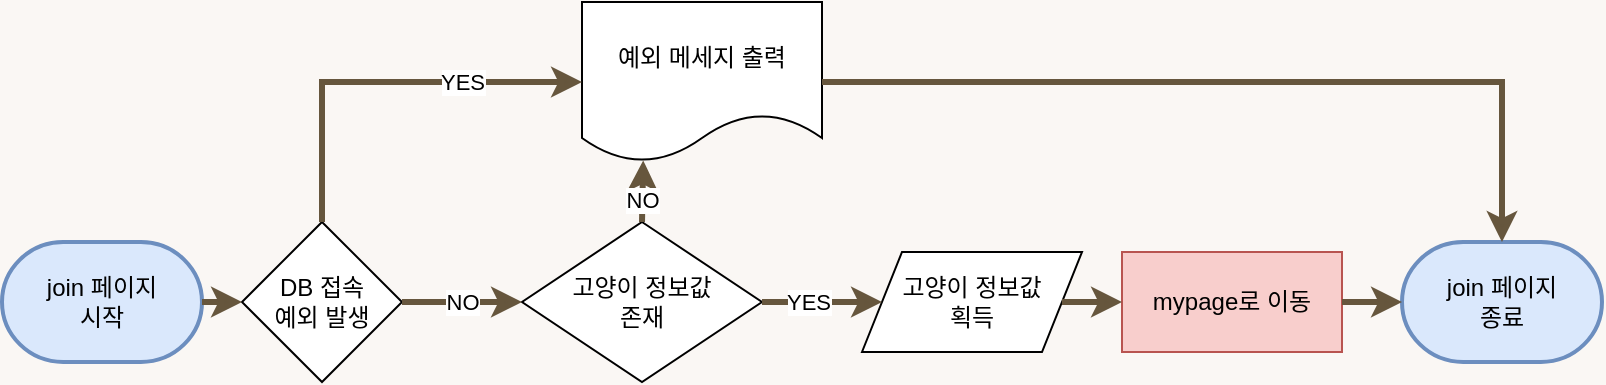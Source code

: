 <mxfile version="24.2.3" type="google" pages="5">
  <diagram name="join" id="BpHXbf8qHv8gVOX3-VW3">
    <mxGraphModel grid="1" page="1" gridSize="10" guides="1" tooltips="1" connect="1" arrows="1" fold="1" pageScale="1" pageWidth="827" pageHeight="1169" background="#FAF7F4" math="0" shadow="0">
      <root>
        <mxCell id="0" />
        <mxCell id="1" parent="0" />
        <mxCell id="Zb4dn7CymjgL_BFU60UR-2" value="join 페이지&lt;div&gt;시작&lt;/div&gt;" style="strokeWidth=2;html=1;shape=mxgraph.flowchart.terminator;whiteSpace=wrap;fillColor=#dae8fc;strokeColor=#6c8ebf;" vertex="1" parent="1">
          <mxGeometry x="20" y="150" width="100" height="60" as="geometry" />
        </mxCell>
        <mxCell id="Zb4dn7CymjgL_BFU60UR-3" value="join&lt;span style=&quot;background-color: initial;&quot;&gt;&amp;nbsp;페이지&lt;/span&gt;&lt;div&gt;&lt;div&gt;종료&lt;/div&gt;&lt;/div&gt;" style="strokeWidth=2;html=1;shape=mxgraph.flowchart.terminator;whiteSpace=wrap;fillColor=#dae8fc;strokeColor=#6c8ebf;" vertex="1" parent="1">
          <mxGeometry x="720" y="150" width="100" height="60" as="geometry" />
        </mxCell>
        <mxCell id="P1bvQIw9TLr7KmmU1Yxn-1" value="DB 접속&lt;br&gt;예외 발생" style="rhombus;whiteSpace=wrap;html=1;" vertex="1" parent="1">
          <mxGeometry x="140" y="140" width="80" height="80" as="geometry" />
        </mxCell>
        <mxCell id="P1bvQIw9TLr7KmmU1Yxn-2" value="예외 메세지 출력" style="shape=document;whiteSpace=wrap;html=1;boundedLbl=1;" vertex="1" parent="1">
          <mxGeometry x="310" y="30" width="120" height="80" as="geometry" />
        </mxCell>
        <mxCell id="P1bvQIw9TLr7KmmU1Yxn-4" value="" style="endArrow=classic;html=1;rounded=0;exitX=0.5;exitY=0;exitDx=0;exitDy=0;entryX=0;entryY=0.5;entryDx=0;entryDy=0;strokeWidth=3;strokeColor=#66563D;" edge="1" parent="1" source="P1bvQIw9TLr7KmmU1Yxn-1" target="P1bvQIw9TLr7KmmU1Yxn-2">
          <mxGeometry width="50" height="50" relative="1" as="geometry">
            <mxPoint x="220" y="210" as="sourcePoint" />
            <mxPoint x="550" y="210" as="targetPoint" />
            <Array as="points">
              <mxPoint x="180" y="70" />
            </Array>
          </mxGeometry>
        </mxCell>
        <mxCell id="P1bvQIw9TLr7KmmU1Yxn-5" value="YES" style="edgeLabel;html=1;align=center;verticalAlign=middle;resizable=0;points=[];" vertex="1" connectable="0" parent="P1bvQIw9TLr7KmmU1Yxn-4">
          <mxGeometry x="0.142" relative="1" as="geometry">
            <mxPoint x="26" as="offset" />
          </mxGeometry>
        </mxCell>
        <mxCell id="P1bvQIw9TLr7KmmU1Yxn-6" value="" style="endArrow=classic;html=1;rounded=0;entryX=0.5;entryY=0;entryDx=0;entryDy=0;entryPerimeter=0;exitX=1;exitY=0.5;exitDx=0;exitDy=0;strokeWidth=3;strokeColor=#66563D;" edge="1" parent="1" source="P1bvQIw9TLr7KmmU1Yxn-2" target="Zb4dn7CymjgL_BFU60UR-3">
          <mxGeometry width="50" height="50" relative="1" as="geometry">
            <mxPoint x="570" y="370" as="sourcePoint" />
            <mxPoint x="340" y="420" as="targetPoint" />
            <Array as="points">
              <mxPoint x="770" y="70" />
            </Array>
          </mxGeometry>
        </mxCell>
        <mxCell id="P1bvQIw9TLr7KmmU1Yxn-8" value="" style="endArrow=classic;html=1;rounded=0;exitX=1;exitY=0.5;exitDx=0;exitDy=0;exitPerimeter=0;entryX=0;entryY=0.5;entryDx=0;entryDy=0;strokeWidth=3;strokeColor=#66563D;" edge="1" parent="1" source="Zb4dn7CymjgL_BFU60UR-2" target="P1bvQIw9TLr7KmmU1Yxn-1">
          <mxGeometry width="50" height="50" relative="1" as="geometry">
            <mxPoint x="290" y="270" as="sourcePoint" />
            <mxPoint x="340" y="220" as="targetPoint" />
          </mxGeometry>
        </mxCell>
        <mxCell id="P1bvQIw9TLr7KmmU1Yxn-10" value="고양이 정보값&lt;br&gt;존재" style="rhombus;whiteSpace=wrap;html=1;" vertex="1" parent="1">
          <mxGeometry x="280" y="140" width="120" height="80" as="geometry" />
        </mxCell>
        <mxCell id="P1bvQIw9TLr7KmmU1Yxn-12" value="" style="endArrow=classic;html=1;rounded=0;exitX=1;exitY=0.5;exitDx=0;exitDy=0;entryX=0;entryY=0.5;entryDx=0;entryDy=0;strokeWidth=3;strokeColor=#66563D;" edge="1" parent="1" source="P1bvQIw9TLr7KmmU1Yxn-1" target="P1bvQIw9TLr7KmmU1Yxn-10">
          <mxGeometry width="50" height="50" relative="1" as="geometry">
            <mxPoint x="290" y="370" as="sourcePoint" />
            <mxPoint x="340" y="320" as="targetPoint" />
            <Array as="points">
              <mxPoint x="250" y="180" />
            </Array>
          </mxGeometry>
        </mxCell>
        <mxCell id="P1bvQIw9TLr7KmmU1Yxn-13" value="NO" style="edgeLabel;html=1;align=center;verticalAlign=middle;resizable=0;points=[];" connectable="0" vertex="1" parent="P1bvQIw9TLr7KmmU1Yxn-12">
          <mxGeometry x="-0.333" y="3" relative="1" as="geometry">
            <mxPoint x="10" y="3" as="offset" />
          </mxGeometry>
        </mxCell>
        <mxCell id="P1bvQIw9TLr7KmmU1Yxn-14" value="고양이 정보값&lt;br&gt;획득" style="shape=parallelogram;perimeter=parallelogramPerimeter;whiteSpace=wrap;html=1;fixedSize=1;" vertex="1" parent="1">
          <mxGeometry x="450" y="155" width="110" height="50" as="geometry" />
        </mxCell>
        <mxCell id="P1bvQIw9TLr7KmmU1Yxn-16" value="" style="endArrow=classic;html=1;rounded=0;exitX=1;exitY=0.5;exitDx=0;exitDy=0;entryX=0;entryY=0.5;entryDx=0;entryDy=0;strokeWidth=3;strokeColor=#66563D;" edge="1" parent="1" source="P1bvQIw9TLr7KmmU1Yxn-10" target="P1bvQIw9TLr7KmmU1Yxn-14">
          <mxGeometry width="50" height="50" relative="1" as="geometry">
            <mxPoint x="250" y="380" as="sourcePoint" />
            <mxPoint x="515" y="130" as="targetPoint" />
          </mxGeometry>
        </mxCell>
        <mxCell id="P1bvQIw9TLr7KmmU1Yxn-18" value="YES" style="edgeLabel;html=1;align=center;verticalAlign=middle;resizable=0;points=[];" connectable="0" vertex="1" parent="P1bvQIw9TLr7KmmU1Yxn-16">
          <mxGeometry x="-0.067" y="-2" relative="1" as="geometry">
            <mxPoint x="-5" y="-2" as="offset" />
          </mxGeometry>
        </mxCell>
        <mxCell id="P1bvQIw9TLr7KmmU1Yxn-20" value="mypage로 이동" style="rounded=0;whiteSpace=wrap;html=1;fillColor=#f8cecc;strokeColor=#b85450;" vertex="1" parent="1">
          <mxGeometry x="580" y="155" width="110" height="50" as="geometry" />
        </mxCell>
        <mxCell id="P1bvQIw9TLr7KmmU1Yxn-21" value="" style="endArrow=classic;html=1;rounded=0;exitX=1;exitY=0.5;exitDx=0;exitDy=0;entryX=0;entryY=0.5;entryDx=0;entryDy=0;strokeWidth=3;strokeColor=#66563D;" edge="1" parent="1" source="P1bvQIw9TLr7KmmU1Yxn-14" target="P1bvQIw9TLr7KmmU1Yxn-20">
          <mxGeometry width="50" height="50" relative="1" as="geometry">
            <mxPoint x="290" y="400" as="sourcePoint" />
            <mxPoint x="340" y="350" as="targetPoint" />
          </mxGeometry>
        </mxCell>
        <mxCell id="P1bvQIw9TLr7KmmU1Yxn-22" value="" style="endArrow=classic;html=1;rounded=0;exitX=1;exitY=0.5;exitDx=0;exitDy=0;strokeWidth=3;strokeColor=#66563D;" edge="1" parent="1" source="P1bvQIw9TLr7KmmU1Yxn-20" target="Zb4dn7CymjgL_BFU60UR-3">
          <mxGeometry width="50" height="50" relative="1" as="geometry">
            <mxPoint x="290" y="400" as="sourcePoint" />
            <mxPoint x="340" y="350" as="targetPoint" />
          </mxGeometry>
        </mxCell>
        <mxCell id="P1bvQIw9TLr7KmmU1Yxn-25" value="" style="endArrow=classic;html=1;rounded=0;exitX=0.5;exitY=0;exitDx=0;exitDy=0;entryX=0.255;entryY=0.99;entryDx=0;entryDy=0;entryPerimeter=0;strokeWidth=3;strokeColor=#66563D;" edge="1" parent="1" source="P1bvQIw9TLr7KmmU1Yxn-10" target="P1bvQIw9TLr7KmmU1Yxn-2">
          <mxGeometry width="50" height="50" relative="1" as="geometry">
            <mxPoint x="320" y="180" as="sourcePoint" />
            <mxPoint x="370" y="130" as="targetPoint" />
          </mxGeometry>
        </mxCell>
        <mxCell id="P1bvQIw9TLr7KmmU1Yxn-26" value="NO" style="edgeLabel;html=1;align=center;verticalAlign=middle;resizable=0;points=[];" connectable="0" vertex="1" parent="P1bvQIw9TLr7KmmU1Yxn-25">
          <mxGeometry x="-0.255" relative="1" as="geometry">
            <mxPoint as="offset" />
          </mxGeometry>
        </mxCell>
      </root>
    </mxGraphModel>
  </diagram>
  <diagram id="S50Y7hEXQBPVqs_O-G1u" name="mypage">
    <mxGraphModel grid="0" page="0" gridSize="10" guides="1" tooltips="1" connect="1" arrows="1" fold="1" pageScale="1" pageWidth="827" pageHeight="1169" background="#FAF7F4" math="0" shadow="0">
      <root>
        <mxCell id="0" />
        <mxCell id="1" parent="0" />
        <mxCell id="ZF7aYt7vGQpszydG_L98-15" value="" style="edgeStyle=orthogonalEdgeStyle;rounded=0;orthogonalLoop=1;jettySize=auto;html=1;strokeWidth=3;strokeColor=#66563D;" edge="1" parent="1" source="Dq9ZCUDqOJ4v_03iDxov-3" target="Dq9ZCUDqOJ4v_03iDxov-5">
          <mxGeometry relative="1" as="geometry" />
        </mxCell>
        <mxCell id="Dq9ZCUDqOJ4v_03iDxov-3" value="DB 접속&lt;br style=&quot;font-size: 13px;&quot;&gt;예외 발생" style="rhombus;whiteSpace=wrap;html=1;strokeWidth=3;fillColor=#FFFFFF;strokeColor=#66563D;fontStyle=1;fontSize=13;" vertex="1" parent="1">
          <mxGeometry x="175" y="-110" width="80" height="80" as="geometry" />
        </mxCell>
        <mxCell id="ZF7aYt7vGQpszydG_L98-27" value="" style="edgeStyle=orthogonalEdgeStyle;rounded=0;orthogonalLoop=1;jettySize=auto;html=1;strokeWidth=3;strokeColor=#66563D;" edge="1" parent="1" source="fsk6_xsMW1ERjXt2XNlN-1" target="cJEqQ-6mEscBgLuKF06z-2">
          <mxGeometry relative="1" as="geometry" />
        </mxCell>
        <mxCell id="fsk6_xsMW1ERjXt2XNlN-1" value="예외 메세지 출력" style="shape=document;whiteSpace=wrap;html=1;boundedLbl=1;fillColor=#FFFFFF;strokeColor=#66563D;strokeWidth=3;fontStyle=1;fontSize=13;" vertex="1" parent="1">
          <mxGeometry x="948" y="120" width="120" height="80" as="geometry" />
        </mxCell>
        <mxCell id="cJEqQ-6mEscBgLuKF06z-2" value="마이 페이지 종료" style="strokeWidth=3;html=1;shape=mxgraph.flowchart.terminator;whiteSpace=wrap;fillColor=#F8CECC;strokeColor=#66563D;fontStyle=1;fontSize=13;" vertex="1" parent="1">
          <mxGeometry x="1530" y="-100" width="100" height="60" as="geometry" />
        </mxCell>
        <mxCell id="ZF7aYt7vGQpszydG_L98-17" value="" style="edgeStyle=orthogonalEdgeStyle;rounded=0;orthogonalLoop=1;jettySize=auto;html=1;strokeWidth=3;strokeColor=#66563D;" edge="1" parent="1" source="Dq9ZCUDqOJ4v_03iDxov-5" target="5ZMEoaRlByJpKMnyHuvY-1">
          <mxGeometry relative="1" as="geometry" />
        </mxCell>
        <mxCell id="Dq9ZCUDqOJ4v_03iDxov-5" value="checked 카운트&lt;br style=&quot;font-size: 13px;&quot;&gt;함수 호출" style="whiteSpace=wrap;html=1;strokeWidth=3;fillColor=#FFFFFF;strokeColor=#66563D;fontStyle=1;fontSize=13;" vertex="1" parent="1">
          <mxGeometry x="298" y="-100" width="120" height="60" as="geometry" />
        </mxCell>
        <mxCell id="ZF7aYt7vGQpszydG_L98-25" value="" style="edgeStyle=orthogonalEdgeStyle;rounded=0;orthogonalLoop=1;jettySize=auto;html=1;strokeWidth=3;strokeColor=#66563D;" edge="1" parent="1" source="5ZMEoaRlByJpKMnyHuvY-22" target="sSA9_Ckd3UDXQuy-yHrU-1">
          <mxGeometry relative="1" as="geometry" />
        </mxCell>
        <mxCell id="5ZMEoaRlByJpKMnyHuvY-22" value="빈 문자열" style="shape=parallelogram;perimeter=parallelogramPerimeter;whiteSpace=wrap;html=1;fixedSize=1;strokeWidth=3;fillColor=#FFFFFF;strokeColor=#66563D;fontStyle=1;fontSize=13;" vertex="1" parent="1">
          <mxGeometry x="1160" y="-100.5" width="120" height="60" as="geometry" />
        </mxCell>
        <mxCell id="Q07SBleV0NRPBExIfact-1" value="정보값 획득" style="shape=parallelogram;perimeter=parallelogramPerimeter;whiteSpace=wrap;html=1;fixedSize=1;strokeWidth=3;fillColor=#FFFFFF;strokeColor=#66563D;fontStyle=1;fontSize=13;" vertex="1" parent="1">
          <mxGeometry x="948" y="30" width="120" height="60" as="geometry" />
        </mxCell>
        <mxCell id="5ZMEoaRlByJpKMnyHuvY-5" value="0 반환" style="shape=parallelogram;perimeter=parallelogramPerimeter;whiteSpace=wrap;html=1;fixedSize=1;strokeWidth=3;fillColor=#FFFFFF;strokeColor=#66563D;fontStyle=1;fontSize=13;" vertex="1" parent="1">
          <mxGeometry x="508" y="30" width="120" height="60" as="geometry" />
        </mxCell>
        <mxCell id="ZF7aYt7vGQpszydG_L98-22" value="" style="edgeStyle=orthogonalEdgeStyle;rounded=0;orthogonalLoop=1;jettySize=auto;html=1;strokeWidth=3;strokeColor=#66563D;" edge="1" parent="1" source="5ZMEoaRlByJpKMnyHuvY-20" target="5ZMEoaRlByJpKMnyHuvY-22">
          <mxGeometry relative="1" as="geometry" />
        </mxCell>
        <mxCell id="Dq9ZCUDqOJ4v_03iDxov-29" value="백분율 계산한&lt;br style=&quot;font-size: 13px;&quot;&gt;값 획득 후 정수로 반환" style="shape=parallelogram;perimeter=parallelogramPerimeter;whiteSpace=wrap;html=1;fixedSize=1;strokeWidth=3;fillColor=#FFFFFF;strokeColor=#66563D;fontStyle=1;fontSize=13;" vertex="1" parent="1">
          <mxGeometry x="701" y="-110" width="158" height="79" as="geometry" />
        </mxCell>
        <mxCell id="5ZMEoaRlByJpKMnyHuvY-20" value="고양이 정보값 존재" style="rhombus;whiteSpace=wrap;html=1;strokeWidth=3;fillColor=#FFFFFF;strokeColor=#66563D;fontStyle=1;fontSize=13;" vertex="1" parent="1">
          <mxGeometry x="901" y="-130" width="214" height="120" as="geometry" />
        </mxCell>
        <mxCell id="5ZMEoaRlByJpKMnyHuvY-1" value="checked 전체 데이터 개수&lt;br style=&quot;font-size: 13px;&quot;&gt;checked&amp;nbsp; 값이 1인 데이터 개수&lt;br style=&quot;font-size: 13px;&quot;&gt;담긴 변수 값 존재" style="rhombus;whiteSpace=wrap;html=1;strokeWidth=3;fillColor=#FFFFFF;strokeColor=#66563D;fontStyle=1;fontSize=13;" vertex="1" parent="1">
          <mxGeometry x="461" y="-130" width="214" height="120" as="geometry" />
        </mxCell>
        <mxCell id="ZF7aYt7vGQpszydG_L98-14" value="" style="edgeStyle=orthogonalEdgeStyle;rounded=0;orthogonalLoop=1;jettySize=auto;html=1;strokeWidth=3;strokeColor=#66563D;" edge="1" parent="1" source="fsk6_xsMW1ERjXt2XNlN-11" target="Dq9ZCUDqOJ4v_03iDxov-3">
          <mxGeometry relative="1" as="geometry" />
        </mxCell>
        <mxCell id="ZF7aYt7vGQpszydG_L98-20" value="" style="endArrow=classic;html=1;rounded=0;exitX=0.963;exitY=0.505;exitDx=0;exitDy=0;entryX=0;entryY=0.5;entryDx=0;entryDy=0;exitPerimeter=0;strokeWidth=3;strokeColor=#66563D;" edge="1" parent="1" source="Dq9ZCUDqOJ4v_03iDxov-29" target="5ZMEoaRlByJpKMnyHuvY-20">
          <mxGeometry width="50" height="50" relative="1" as="geometry">
            <mxPoint x="921" y="80" as="sourcePoint" />
            <mxPoint x="971" y="30" as="targetPoint" />
          </mxGeometry>
        </mxCell>
        <mxCell id="ZF7aYt7vGQpszydG_L98-21" value="" style="edgeStyle=orthogonalEdgeStyle;rounded=0;orthogonalLoop=1;jettySize=auto;html=1;strokeWidth=3;strokeColor=#66563D;" edge="1" parent="1" source="5ZMEoaRlByJpKMnyHuvY-1" target="Dq9ZCUDqOJ4v_03iDxov-29">
          <mxGeometry relative="1" as="geometry" />
        </mxCell>
        <mxCell id="ZF7aYt7vGQpszydG_L98-28" value="" style="endArrow=classic;html=1;rounded=0;exitX=0.5;exitY=1;exitDx=0;exitDy=0;exitPerimeter=0;entryX=0;entryY=0.5;entryDx=0;entryDy=0;strokeWidth=3;strokeColor=#66563D;" edge="1" parent="1" source="fsk6_xsMW1ERjXt2XNlN-11" target="fsk6_xsMW1ERjXt2XNlN-1">
          <mxGeometry width="50" height="50" relative="1" as="geometry">
            <mxPoint x="880" y="90" as="sourcePoint" />
            <mxPoint x="930" y="40" as="targetPoint" />
            <Array as="points">
              <mxPoint x="61" y="160" />
            </Array>
          </mxGeometry>
        </mxCell>
        <mxCell id="sSA9_Ckd3UDXQuy-yHrU-1" value="디데이 계산 등&lt;br style=&quot;font-size: 13px;&quot;&gt;&lt;span style=&quot;background-color: initial; font-size: 13px;&quot;&gt;출력할 데이터 가공&lt;/span&gt;" style="whiteSpace=wrap;html=1;strokeWidth=3;fillColor=#FFFFFF;strokeColor=#66563D;fontStyle=1;fontSize=13;" vertex="1" parent="1">
          <mxGeometry x="1330" y="-100" width="132" height="60" as="geometry" />
        </mxCell>
        <mxCell id="fsk6_xsMW1ERjXt2XNlN-11" value="&lt;font style=&quot;font-size: 13px;&quot;&gt;마이 페이지 시작&lt;/font&gt;" style="strokeWidth=3;html=1;shape=mxgraph.flowchart.terminator;whiteSpace=wrap;fillColor=#F8CECC;strokeColor=#66563D;fontStyle=1;fontSize=13;fontColor=#000000;" vertex="1" parent="1">
          <mxGeometry x="11" y="-100" width="100" height="60" as="geometry" />
        </mxCell>
        <mxCell id="ZF7aYt7vGQpszydG_L98-24" value="" style="edgeStyle=orthogonalEdgeStyle;rounded=0;orthogonalLoop=1;jettySize=auto;html=1;strokeWidth=3;strokeColor=#66563D;" edge="1" parent="1" source="5ZMEoaRlByJpKMnyHuvY-20" target="Q07SBleV0NRPBExIfact-1">
          <mxGeometry relative="1" as="geometry" />
        </mxCell>
        <mxCell id="ZF7aYt7vGQpszydG_L98-23" value="" style="edgeStyle=orthogonalEdgeStyle;rounded=0;orthogonalLoop=1;jettySize=auto;html=1;strokeWidth=3;strokeColor=#66563D;" edge="1" parent="1" source="5ZMEoaRlByJpKMnyHuvY-1" target="5ZMEoaRlByJpKMnyHuvY-5">
          <mxGeometry relative="1" as="geometry" />
        </mxCell>
        <mxCell id="ZF7aYt7vGQpszydG_L98-26" value="" style="edgeStyle=orthogonalEdgeStyle;rounded=0;orthogonalLoop=1;jettySize=auto;html=1;strokeWidth=3;strokeColor=#66563D;" edge="1" parent="1" source="sSA9_Ckd3UDXQuy-yHrU-1" target="cJEqQ-6mEscBgLuKF06z-2">
          <mxGeometry relative="1" as="geometry" />
        </mxCell>
      </root>
    </mxGraphModel>
  </diagram>
  <diagram id="fnT5g96tSY0RoV-dWd7q" name="list">
    <mxGraphModel grid="1" page="1" gridSize="10" guides="1" tooltips="1" connect="1" arrows="1" fold="1" pageScale="1" pageWidth="1169" pageHeight="827" background="#FAF7F4" math="0" shadow="0">
      <root>
        <mxCell id="0" />
        <mxCell id="1" parent="0" />
        <mxCell id="RQ15Ha9PLhuPa7tsNoqA-44" value="list 페이지&lt;div&gt;시작&lt;/div&gt;" style="strokeWidth=2;html=1;shape=mxgraph.flowchart.terminator;whiteSpace=wrap;fillColor=#d5e8d4;strokeColor=#82b366;" vertex="1" parent="1">
          <mxGeometry x="280" y="249" width="100" height="60" as="geometry" />
        </mxCell>
        <mxCell id="RQ15Ha9PLhuPa7tsNoqA-45" value="DB 접속&lt;br&gt;예외 발생" style="rhombus;whiteSpace=wrap;html=1;strokeColor=#d6b656;fillColor=#fff2cc;" vertex="1" parent="1">
          <mxGeometry x="460" y="239" width="80" height="80" as="geometry" />
        </mxCell>
        <mxCell id="RQ15Ha9PLhuPa7tsNoqA-47" value="" style="endArrow=classic;html=1;rounded=0;exitX=1;exitY=0.5;exitDx=0;exitDy=0;exitPerimeter=0;entryX=0;entryY=0.5;entryDx=0;entryDy=0;strokeWidth=3;" edge="1" parent="1" source="RQ15Ha9PLhuPa7tsNoqA-44" target="RQ15Ha9PLhuPa7tsNoqA-45">
          <mxGeometry width="50" height="50" relative="1" as="geometry">
            <mxPoint x="290" y="640" as="sourcePoint" />
            <mxPoint x="340" y="590" as="targetPoint" />
          </mxGeometry>
        </mxCell>
        <mxCell id="RQ15Ha9PLhuPa7tsNoqA-48" value="메소드가&lt;div&gt;POST일때&lt;/div&gt;" style="rhombus;whiteSpace=wrap;html=1;strokeColor=#d6b656;fillColor=#fff2cc;" vertex="1" parent="1">
          <mxGeometry x="590" y="239" width="120" height="80" as="geometry" />
        </mxCell>
        <mxCell id="RQ15Ha9PLhuPa7tsNoqA-49" value="" style="endArrow=classic;html=1;rounded=0;exitX=1;exitY=0.5;exitDx=0;exitDy=0;entryX=0;entryY=0.5;entryDx=0;entryDy=0;strokeWidth=3;" edge="1" parent="1" source="RQ15Ha9PLhuPa7tsNoqA-45" target="RQ15Ha9PLhuPa7tsNoqA-48">
          <mxGeometry relative="1" as="geometry">
            <mxPoint x="260" y="610" as="sourcePoint" />
            <mxPoint x="360" y="610" as="targetPoint" />
          </mxGeometry>
        </mxCell>
        <mxCell id="RQ15Ha9PLhuPa7tsNoqA-50" value="NO" style="edgeLabel;resizable=0;html=1;;align=center;verticalAlign=middle;" connectable="0" vertex="1" parent="RQ15Ha9PLhuPa7tsNoqA-49">
          <mxGeometry relative="1" as="geometry" />
        </mxCell>
        <mxCell id="RQ15Ha9PLhuPa7tsNoqA-52" value="" style="endArrow=classic;html=1;rounded=0;exitX=0.5;exitY=1;exitDx=0;exitDy=0;entryX=0.494;entryY=0.041;entryDx=0;entryDy=0;entryPerimeter=0;strokeWidth=3;" edge="1" parent="1" source="RQ15Ha9PLhuPa7tsNoqA-48" target="SUxyIpsOqs0HCtBZ7EZU-1">
          <mxGeometry relative="1" as="geometry">
            <mxPoint x="190" y="340" as="sourcePoint" />
            <mxPoint x="650" y="380" as="targetPoint" />
          </mxGeometry>
        </mxCell>
        <mxCell id="RQ15Ha9PLhuPa7tsNoqA-53" value="NO" style="edgeLabel;resizable=0;html=1;;align=center;verticalAlign=middle;" connectable="0" vertex="1" parent="RQ15Ha9PLhuPa7tsNoqA-52">
          <mxGeometry relative="1" as="geometry" />
        </mxCell>
        <mxCell id="RQ15Ha9PLhuPa7tsNoqA-79" value="" style="edgeStyle=orthogonalEdgeStyle;rounded=0;orthogonalLoop=1;jettySize=auto;html=1;strokeWidth=3;" edge="1" parent="1" source="SUxyIpsOqs0HCtBZ7EZU-1" target="RQ15Ha9PLhuPa7tsNoqA-58">
          <mxGeometry relative="1" as="geometry">
            <mxPoint x="710" y="414.0" as="sourcePoint" />
          </mxGeometry>
        </mxCell>
        <mxCell id="RQ15Ha9PLhuPa7tsNoqA-80" value="" style="edgeStyle=orthogonalEdgeStyle;rounded=0;orthogonalLoop=1;jettySize=auto;html=1;strokeWidth=3;" edge="1" parent="1" source="RQ15Ha9PLhuPa7tsNoqA-58" target="RQ15Ha9PLhuPa7tsNoqA-59">
          <mxGeometry relative="1" as="geometry" />
        </mxCell>
        <mxCell id="RQ15Ha9PLhuPa7tsNoqA-58" value="데이터 가져오기&lt;div&gt;seleted_date, year, month&lt;/div&gt;" style="whiteSpace=wrap;html=1;" vertex="1" parent="1">
          <mxGeometry x="760" y="384" width="120" height="60" as="geometry" />
        </mxCell>
        <mxCell id="RQ15Ha9PLhuPa7tsNoqA-81" value="" style="edgeStyle=orthogonalEdgeStyle;rounded=0;orthogonalLoop=1;jettySize=auto;html=1;strokeWidth=3;" edge="1" parent="1" source="RQ15Ha9PLhuPa7tsNoqA-59" target="RQ15Ha9PLhuPa7tsNoqA-60">
          <mxGeometry relative="1" as="geometry" />
        </mxCell>
        <mxCell id="RQ15Ha9PLhuPa7tsNoqA-59" value="현재 월의 시작 주 , 총 일수 및 총 주 수 계산" style="whiteSpace=wrap;html=1;" vertex="1" parent="1">
          <mxGeometry x="920" y="384" width="120" height="60" as="geometry" />
        </mxCell>
        <mxCell id="RQ15Ha9PLhuPa7tsNoqA-82" value="" style="edgeStyle=orthogonalEdgeStyle;rounded=0;orthogonalLoop=1;jettySize=auto;html=1;strokeWidth=3;" edge="1" parent="1" source="RQ15Ha9PLhuPa7tsNoqA-60" target="RQ15Ha9PLhuPa7tsNoqA-61">
          <mxGeometry relative="1" as="geometry">
            <mxPoint x="1250.0" y="415.0" as="targetPoint" />
          </mxGeometry>
        </mxCell>
        <mxCell id="RQ15Ha9PLhuPa7tsNoqA-60" value="선택한 날짜를 기준으로 데이터베이스에서 할 일 목록 선택&amp;nbsp;" style="whiteSpace=wrap;html=1;" vertex="1" parent="1">
          <mxGeometry x="1080" y="384" width="120" height="60" as="geometry" />
        </mxCell>
        <mxCell id="RQ15Ha9PLhuPa7tsNoqA-61" value="화면에 출력" style="rounded=0;whiteSpace=wrap;html=1;" vertex="1" parent="1">
          <mxGeometry x="1250" y="384" width="120" height="60" as="geometry" />
        </mxCell>
        <mxCell id="RQ15Ha9PLhuPa7tsNoqA-74" value="" style="edgeStyle=orthogonalEdgeStyle;rounded=0;orthogonalLoop=1;jettySize=auto;html=1;strokeWidth=3;" edge="1" parent="1" source="RQ15Ha9PLhuPa7tsNoqA-62" target="RQ15Ha9PLhuPa7tsNoqA-63">
          <mxGeometry relative="1" as="geometry" />
        </mxCell>
        <mxCell id="RQ15Ha9PLhuPa7tsNoqA-62" value="파라미터획득:&lt;div&gt;list_no, todo_Date,content&lt;/div&gt;&lt;div&gt;&amp;nbsp;&lt;/div&gt;" style="rhombus;whiteSpace=wrap;html=1;strokeColor=#d6b656;fillColor=#fff2cc;" vertex="1" parent="1">
          <mxGeometry x="770" y="219" width="180" height="120" as="geometry" />
        </mxCell>
        <mxCell id="RQ15Ha9PLhuPa7tsNoqA-75" value="" style="edgeStyle=orthogonalEdgeStyle;rounded=0;orthogonalLoop=1;jettySize=auto;html=1;strokeWidth=3;" edge="1" parent="1" source="RQ15Ha9PLhuPa7tsNoqA-63" target="RQ15Ha9PLhuPa7tsNoqA-64">
          <mxGeometry relative="1" as="geometry" />
        </mxCell>
        <mxCell id="RQ15Ha9PLhuPa7tsNoqA-63" value="content 매개변수&amp;nbsp;&lt;div&gt;유효성 검사&lt;/div&gt;" style="rounded=0;whiteSpace=wrap;html=1;" vertex="1" parent="1">
          <mxGeometry x="1000" y="249" width="120" height="60" as="geometry" />
        </mxCell>
        <mxCell id="RQ15Ha9PLhuPa7tsNoqA-76" value="" style="edgeStyle=orthogonalEdgeStyle;rounded=0;orthogonalLoop=1;jettySize=auto;html=1;strokeWidth=3;" edge="1" parent="1" source="RQ15Ha9PLhuPa7tsNoqA-64" target="RQ15Ha9PLhuPa7tsNoqA-65">
          <mxGeometry relative="1" as="geometry" />
        </mxCell>
        <mxCell id="RQ15Ha9PLhuPa7tsNoqA-64" value="트랜잭션 시작" style="rounded=0;whiteSpace=wrap;html=1;" vertex="1" parent="1">
          <mxGeometry x="1170" y="249" width="120" height="60" as="geometry" />
        </mxCell>
        <mxCell id="RQ15Ha9PLhuPa7tsNoqA-77" value="" style="edgeStyle=orthogonalEdgeStyle;rounded=0;orthogonalLoop=1;jettySize=auto;html=1;strokeWidth=3;" edge="1" parent="1" source="RQ15Ha9PLhuPa7tsNoqA-65" target="RQ15Ha9PLhuPa7tsNoqA-66">
          <mxGeometry relative="1" as="geometry" />
        </mxCell>
        <mxCell id="RQ15Ha9PLhuPa7tsNoqA-65" value="새로운 작업을&amp;nbsp;&lt;div&gt;데이터베이스에 삽입&lt;/div&gt;" style="rounded=0;whiteSpace=wrap;html=1;" vertex="1" parent="1">
          <mxGeometry x="1330" y="249" width="120" height="60" as="geometry" />
        </mxCell>
        <mxCell id="RQ15Ha9PLhuPa7tsNoqA-78" value="" style="edgeStyle=orthogonalEdgeStyle;rounded=0;orthogonalLoop=1;jettySize=auto;html=1;strokeWidth=3;" edge="1" parent="1" source="RQ15Ha9PLhuPa7tsNoqA-66" target="RQ15Ha9PLhuPa7tsNoqA-67">
          <mxGeometry relative="1" as="geometry" />
        </mxCell>
        <mxCell id="RQ15Ha9PLhuPa7tsNoqA-66" value="트랜잭션 커밋&amp;nbsp;" style="whiteSpace=wrap;html=1;rounded=0;" vertex="1" parent="1">
          <mxGeometry x="1480" y="249" width="120" height="60" as="geometry" />
        </mxCell>
        <mxCell id="RQ15Ha9PLhuPa7tsNoqA-67" value="선택한 날짜와 함께&lt;div&gt;todolist_list.php로&lt;/div&gt;&lt;div&gt;리디렉션&lt;/div&gt;" style="whiteSpace=wrap;html=1;rounded=0;" vertex="1" parent="1">
          <mxGeometry x="1654" y="244" width="120" height="70" as="geometry" />
        </mxCell>
        <mxCell id="RQ15Ha9PLhuPa7tsNoqA-68" value="" style="endArrow=classic;html=1;rounded=0;exitX=0.5;exitY=0;exitDx=0;exitDy=0;strokeWidth=3;" edge="1" parent="1" source="RQ15Ha9PLhuPa7tsNoqA-45">
          <mxGeometry relative="1" as="geometry">
            <mxPoint x="260" y="510" as="sourcePoint" />
            <mxPoint x="1120" y="160" as="targetPoint" />
            <Array as="points">
              <mxPoint x="500" y="160" />
            </Array>
          </mxGeometry>
        </mxCell>
        <mxCell id="RQ15Ha9PLhuPa7tsNoqA-69" value="YES" style="edgeLabel;resizable=0;html=1;;align=center;verticalAlign=middle;" connectable="0" vertex="1" parent="RQ15Ha9PLhuPa7tsNoqA-68">
          <mxGeometry relative="1" as="geometry" />
        </mxCell>
        <mxCell id="RQ15Ha9PLhuPa7tsNoqA-72" value="" style="edgeStyle=orthogonalEdgeStyle;rounded=0;orthogonalLoop=1;jettySize=auto;html=1;strokeWidth=3;" edge="1" parent="1" source="RQ15Ha9PLhuPa7tsNoqA-70" target="RQ15Ha9PLhuPa7tsNoqA-71">
          <mxGeometry relative="1" as="geometry" />
        </mxCell>
        <mxCell id="RQ15Ha9PLhuPa7tsNoqA-70" value="예외 메세지 출력" style="shape=document;whiteSpace=wrap;html=1;boundedLbl=1;fillColor=#F8DBA5;strokeColor=#66563D;" vertex="1" parent="1">
          <mxGeometry x="1121" y="130" width="120" height="80" as="geometry" />
        </mxCell>
        <mxCell id="RQ15Ha9PLhuPa7tsNoqA-71" value="&lt;span style=&quot;background-color: initial;&quot;&gt;list 페이지&lt;/span&gt;&lt;div&gt;&lt;div&gt;종료&lt;/div&gt;&lt;/div&gt;" style="strokeWidth=2;html=1;shape=mxgraph.flowchart.terminator;whiteSpace=wrap;fillColor=#d5e8d4;strokeColor=#82b366;" vertex="1" parent="1">
          <mxGeometry x="1800" y="140" width="100" height="60" as="geometry" />
        </mxCell>
        <mxCell id="RQ15Ha9PLhuPa7tsNoqA-83" value="" style="endArrow=classic;html=1;rounded=0;exitX=1;exitY=0.5;exitDx=0;exitDy=0;entryX=0;entryY=0.5;entryDx=0;entryDy=0;strokeWidth=3;" edge="1" parent="1" source="RQ15Ha9PLhuPa7tsNoqA-48" target="RQ15Ha9PLhuPa7tsNoqA-62">
          <mxGeometry relative="1" as="geometry">
            <mxPoint x="240" y="390" as="sourcePoint" />
            <mxPoint x="340" y="390" as="targetPoint" />
          </mxGeometry>
        </mxCell>
        <mxCell id="RQ15Ha9PLhuPa7tsNoqA-84" value="YES" style="edgeLabel;resizable=0;html=1;;align=center;verticalAlign=middle;" connectable="0" vertex="1" parent="RQ15Ha9PLhuPa7tsNoqA-83">
          <mxGeometry relative="1" as="geometry" />
        </mxCell>
        <mxCell id="SUxyIpsOqs0HCtBZ7EZU-1" value="메소드가 GET일때" style="rounded=0;whiteSpace=wrap;html=1;" vertex="1" parent="1">
          <mxGeometry x="590" y="384" width="120" height="60" as="geometry" />
        </mxCell>
        <mxCell id="SUxyIpsOqs0HCtBZ7EZU-6" value="" style="endArrow=classic;html=1;rounded=0;exitX=1;exitY=0.5;exitDx=0;exitDy=0;entryX=0.5;entryY=1;entryDx=0;entryDy=0;entryPerimeter=0;strokeWidth=3;" edge="1" parent="1" source="RQ15Ha9PLhuPa7tsNoqA-61" target="RQ15Ha9PLhuPa7tsNoqA-71">
          <mxGeometry width="50" height="50" relative="1" as="geometry">
            <mxPoint x="1360" y="400" as="sourcePoint" />
            <mxPoint x="1410" y="350" as="targetPoint" />
            <Array as="points">
              <mxPoint x="1850" y="414" />
            </Array>
          </mxGeometry>
        </mxCell>
        <mxCell id="SUxyIpsOqs0HCtBZ7EZU-7" value="" style="endArrow=classic;html=1;rounded=0;exitX=1;exitY=0.5;exitDx=0;exitDy=0;entryX=0.5;entryY=1;entryDx=0;entryDy=0;entryPerimeter=0;strokeWidth=3;" edge="1" parent="1" source="RQ15Ha9PLhuPa7tsNoqA-67" target="RQ15Ha9PLhuPa7tsNoqA-71">
          <mxGeometry width="50" height="50" relative="1" as="geometry">
            <mxPoint x="1360" y="400" as="sourcePoint" />
            <mxPoint x="1410" y="350" as="targetPoint" />
            <Array as="points">
              <mxPoint x="1850" y="279" />
            </Array>
          </mxGeometry>
        </mxCell>
      </root>
    </mxGraphModel>
  </diagram>
  <diagram id="GtHgW2eLNYtK2lMKg6vv" name="calendar">
    <mxGraphModel grid="1" page="1" gridSize="10" guides="1" tooltips="1" connect="1" arrows="1" fold="1" pageScale="1" pageWidth="1169" pageHeight="827" background="#FAF7F4" math="0" shadow="0">
      <root>
        <mxCell id="0" />
        <mxCell id="1" parent="0" />
        <mxCell id="n5--uuDBNwc5S62CubXi-1" value="DB 접속&lt;br&gt;예외 발생" style="rhombus;whiteSpace=wrap;html=1;" vertex="1" parent="1">
          <mxGeometry x="200" y="180" width="80" height="80" as="geometry" />
        </mxCell>
        <mxCell id="n5--uuDBNwc5S62CubXi-2" value="예외 메세지 출력" style="shape=document;whiteSpace=wrap;html=1;boundedLbl=1;" vertex="1" parent="1">
          <mxGeometry x="280" y="20" width="120" height="80" as="geometry" />
        </mxCell>
        <mxCell id="C90RHixgxIosmGlNwc47-8" value="현재 날짜&lt;div&gt;가져오기&lt;/div&gt;" style="rounded=0;whiteSpace=wrap;html=1;" vertex="1" parent="1">
          <mxGeometry x="456" y="190" width="85" height="60" as="geometry" />
        </mxCell>
        <mxCell id="C90RHixgxIosmGlNwc47-1" value="calender 페이지 시작" style="strokeWidth=2;html=1;shape=mxgraph.flowchart.terminator;whiteSpace=wrap;strokeColor=#9673a6;fillColor=#e1d5e7;" vertex="1" parent="1">
          <mxGeometry x="70" y="190" width="100" height="60" as="geometry" />
        </mxCell>
        <mxCell id="C90RHixgxIosmGlNwc47-12" value="화면에 출력" style="shape=document;whiteSpace=wrap;html=1;boundedLbl=1;" vertex="1" parent="1">
          <mxGeometry x="1107" y="178" width="120" height="80" as="geometry" />
        </mxCell>
        <mxCell id="Kkho6svqcsOEUci3KVw3-9" value="요청메소드&lt;div&gt;GET&lt;/div&gt;" style="rhombus;whiteSpace=wrap;html=1;" vertex="1" parent="1">
          <mxGeometry x="320" y="180" width="90" height="80" as="geometry" />
        </mxCell>
        <mxCell id="C90RHixgxIosmGlNwc47-6" value="" style="endArrow=classic;html=1;rounded=0;entryX=0.5;entryY=0;entryDx=0;entryDy=0;entryPerimeter=0;strokeColor=#66563D;strokeWidth=3;exitX=1;exitY=0.5;exitDx=0;exitDy=0;" edge="1" parent="1" source="n5--uuDBNwc5S62CubXi-2" target="C90RHixgxIosmGlNwc47-2">
          <mxGeometry width="50" height="50" relative="1" as="geometry">
            <mxPoint x="480" y="310" as="sourcePoint" />
            <mxPoint x="470" y="440" as="targetPoint" />
            <Array as="points">
              <mxPoint x="1326" y="64" />
            </Array>
          </mxGeometry>
        </mxCell>
        <mxCell id="C90RHixgxIosmGlNwc47-2" value="calender 페이지 종료" style="strokeWidth=2;html=1;shape=mxgraph.flowchart.terminator;whiteSpace=wrap;strokeColor=#9673a6;fillColor=#e1d5e7;" vertex="1" parent="1">
          <mxGeometry x="1276" y="188" width="100" height="60" as="geometry" />
        </mxCell>
        <mxCell id="Kkho6svqcsOEUci3KVw3-20" value="현재날짜를 기준으로&lt;div&gt;데이터 베이스에서 할 일 목록 선택&lt;/div&gt;" style="rounded=0;whiteSpace=wrap;html=1;" vertex="1" parent="1">
          <mxGeometry x="579" y="190" width="120" height="60" as="geometry" />
        </mxCell>
        <mxCell id="Kkho6svqcsOEUci3KVw3-22" value="고양이 발바닥 표시" style="rounded=0;whiteSpace=wrap;html=1;" vertex="1" parent="1">
          <mxGeometry x="1107" y="80" width="120" height="60" as="geometry" />
        </mxCell>
        <mxCell id="Kkho6svqcsOEUci3KVw3-23" value="" style="endArrow=classic;html=1;rounded=0;exitX=1;exitY=0.5;exitDx=0;exitDy=0;entryX=0;entryY=0.5;entryDx=0;entryDy=0;strokeColor=#66563D;strokeWidth=3;" edge="1" parent="1" source="zmL1ljwvNfxEh8s7u_Y7-1" target="Kkho6svqcsOEUci3KVw3-22">
          <mxGeometry relative="1" as="geometry">
            <mxPoint x="190" y="850" as="sourcePoint" />
            <mxPoint x="260" y="810" as="targetPoint" />
            <Array as="points">
              <mxPoint x="1042" y="110" />
            </Array>
          </mxGeometry>
        </mxCell>
        <mxCell id="Kkho6svqcsOEUci3KVw3-24" value="NO" style="edgeLabel;resizable=0;html=1;;align=center;verticalAlign=middle;" connectable="0" vertex="1" parent="Kkho6svqcsOEUci3KVw3-23">
          <mxGeometry relative="1" as="geometry" />
        </mxCell>
        <mxCell id="Kkho6svqcsOEUci3KVw3-26" value="" style="endArrow=classic;html=1;rounded=0;entryX=0;entryY=0.5;entryDx=0;entryDy=0;strokeColor=#66563D;strokeWidth=3;exitX=1;exitY=0.5;exitDx=0;exitDy=0;" edge="1" parent="1" source="zmL1ljwvNfxEh8s7u_Y7-1" target="C90RHixgxIosmGlNwc47-12">
          <mxGeometry relative="1" as="geometry">
            <mxPoint x="1080" y="330" as="sourcePoint" />
            <mxPoint x="220" y="860" as="targetPoint" />
          </mxGeometry>
        </mxCell>
        <mxCell id="Kkho6svqcsOEUci3KVw3-27" value="YES" style="edgeLabel;resizable=0;html=1;;align=center;verticalAlign=middle;" connectable="0" vertex="1" parent="Kkho6svqcsOEUci3KVw3-26">
          <mxGeometry relative="1" as="geometry" />
        </mxCell>
        <mxCell id="Kkho6svqcsOEUci3KVw3-29" value="" style="endArrow=classic;html=1;rounded=0;exitX=1;exitY=0.5;exitDx=0;exitDy=0;entryX=0;entryY=0.5;entryDx=0;entryDy=0;strokeColor=#66563D;strokeWidth=3;" edge="1" parent="1" source="Kkho6svqcsOEUci3KVw3-9" target="C90RHixgxIosmGlNwc47-8">
          <mxGeometry width="50" height="50" relative="1" as="geometry">
            <mxPoint x="510" y="220" as="sourcePoint" />
            <mxPoint x="290" y="470" as="targetPoint" />
          </mxGeometry>
        </mxCell>
        <mxCell id="Kkho6svqcsOEUci3KVw3-30" value="" style="endArrow=classic;html=1;rounded=0;exitX=1;exitY=0.5;exitDx=0;exitDy=0;entryX=0;entryY=0.5;entryDx=0;entryDy=0;strokeColor=#66563D;strokeWidth=3;" edge="1" parent="1" source="C90RHixgxIosmGlNwc47-8" target="Kkho6svqcsOEUci3KVw3-20">
          <mxGeometry width="50" height="50" relative="1" as="geometry">
            <mxPoint x="240" y="520" as="sourcePoint" />
            <mxPoint x="290" y="470" as="targetPoint" />
          </mxGeometry>
        </mxCell>
        <mxCell id="Kkho6svqcsOEUci3KVw3-31" value="" style="endArrow=classic;html=1;rounded=0;exitX=1;exitY=0.5;exitDx=0;exitDy=0;strokeColor=#66563D;strokeWidth=3;entryX=0;entryY=0.5;entryDx=0;entryDy=0;" edge="1" parent="1" source="Kkho6svqcsOEUci3KVw3-20" target="Kkho6svqcsOEUci3KVw3-34">
          <mxGeometry width="50" height="50" relative="1" as="geometry">
            <mxPoint x="240" y="520" as="sourcePoint" />
            <mxPoint x="940" y="230" as="targetPoint" />
          </mxGeometry>
        </mxCell>
        <mxCell id="Kkho6svqcsOEUci3KVw3-32" value="" style="endArrow=classic;html=1;rounded=0;exitX=0.5;exitY=1;exitDx=0;exitDy=0;entryX=0.5;entryY=0;entryDx=0;entryDy=0;strokeColor=#66563D;strokeWidth=3;" edge="1" parent="1" source="Kkho6svqcsOEUci3KVw3-22" target="C90RHixgxIosmGlNwc47-12">
          <mxGeometry width="50" height="50" relative="1" as="geometry">
            <mxPoint x="210" y="940" as="sourcePoint" />
            <mxPoint x="210" y="780" as="targetPoint" />
          </mxGeometry>
        </mxCell>
        <mxCell id="Kkho6svqcsOEUci3KVw3-34" value="이름과 프로필&amp;nbsp;&lt;div&gt;이미지 가져오기&lt;/div&gt;" style="rounded=0;whiteSpace=wrap;html=1;" vertex="1" parent="1">
          <mxGeometry x="729" y="190" width="120" height="60" as="geometry" />
        </mxCell>
        <mxCell id="zmL1ljwvNfxEh8s7u_Y7-1" value="할일 목록이&lt;div&gt;비어 있는지 확인&lt;/div&gt;" style="rhombus;whiteSpace=wrap;html=1;rounded=0;" vertex="1" parent="1">
          <mxGeometry x="882" y="180" width="160" height="80" as="geometry" />
        </mxCell>
        <mxCell id="pudPkFJSJlao1vS3Bqq3-2" value="" style="endArrow=classic;html=1;rounded=0;exitX=1;exitY=0.5;exitDx=0;exitDy=0;entryX=0;entryY=0.5;entryDx=0;entryDy=0;strokeColor=#66563D;strokeWidth=3;exitPerimeter=0;" edge="1" parent="1" source="C90RHixgxIosmGlNwc47-1" target="n5--uuDBNwc5S62CubXi-1">
          <mxGeometry width="50" height="50" relative="1" as="geometry">
            <mxPoint x="200" y="460" as="sourcePoint" />
            <mxPoint x="200" y="490" as="targetPoint" />
            <Array as="points" />
          </mxGeometry>
        </mxCell>
        <mxCell id="H0MEAFKhbYu5Bf6DEJJg-1" value="" style="endArrow=classic;html=1;rounded=0;exitX=0.5;exitY=0;exitDx=0;exitDy=0;entryX=0;entryY=0.5;entryDx=0;entryDy=0;strokeWidth=3;strokeColor=#66563D;" edge="1" parent="1" source="n5--uuDBNwc5S62CubXi-1" target="n5--uuDBNwc5S62CubXi-2">
          <mxGeometry width="50" height="50" relative="1" as="geometry">
            <mxPoint x="410" y="60" as="sourcePoint" />
            <mxPoint x="460" y="10" as="targetPoint" />
            <Array as="points">
              <mxPoint x="240" y="60" />
            </Array>
          </mxGeometry>
        </mxCell>
        <mxCell id="H0MEAFKhbYu5Bf6DEJJg-2" value="YES" style="edgeLabel;html=1;align=center;verticalAlign=middle;resizable=0;points=[];" connectable="0" vertex="1" parent="H0MEAFKhbYu5Bf6DEJJg-1">
          <mxGeometry x="-0.348" relative="1" as="geometry">
            <mxPoint as="offset" />
          </mxGeometry>
        </mxCell>
        <mxCell id="H0MEAFKhbYu5Bf6DEJJg-3" value="" style="endArrow=classic;html=1;rounded=0;exitX=1;exitY=0.5;exitDx=0;exitDy=0;entryX=0;entryY=0.5;entryDx=0;entryDy=0;strokeWidth=3;strokeColor=#66563D;" edge="1" parent="1" source="n5--uuDBNwc5S62CubXi-1" target="Kkho6svqcsOEUci3KVw3-9">
          <mxGeometry width="50" height="50" relative="1" as="geometry">
            <mxPoint x="410" y="300" as="sourcePoint" />
            <mxPoint x="460" y="250" as="targetPoint" />
          </mxGeometry>
        </mxCell>
        <mxCell id="H0MEAFKhbYu5Bf6DEJJg-4" value="NO" style="edgeLabel;html=1;align=center;verticalAlign=middle;resizable=0;points=[];" connectable="0" vertex="1" parent="H0MEAFKhbYu5Bf6DEJJg-3">
          <mxGeometry x="-0.133" y="-2" relative="1" as="geometry">
            <mxPoint y="-1" as="offset" />
          </mxGeometry>
        </mxCell>
        <mxCell id="H0MEAFKhbYu5Bf6DEJJg-6" value="" style="endArrow=classic;html=1;rounded=0;exitX=1;exitY=0.5;exitDx=0;exitDy=0;entryX=0;entryY=0.5;entryDx=0;entryDy=0;strokeWidth=3;strokeColor=#66563D;" edge="1" parent="1" source="Kkho6svqcsOEUci3KVw3-34" target="zmL1ljwvNfxEh8s7u_Y7-1">
          <mxGeometry width="50" height="50" relative="1" as="geometry">
            <mxPoint x="740" y="100" as="sourcePoint" />
            <mxPoint x="790" y="50" as="targetPoint" />
          </mxGeometry>
        </mxCell>
        <mxCell id="H0MEAFKhbYu5Bf6DEJJg-7" value="" style="endArrow=classic;html=1;rounded=0;exitX=1;exitY=0.5;exitDx=0;exitDy=0;strokeWidth=3;strokeColor=#66563D;" edge="1" parent="1" source="C90RHixgxIosmGlNwc47-12" target="C90RHixgxIosmGlNwc47-2">
          <mxGeometry width="50" height="50" relative="1" as="geometry">
            <mxPoint x="1000" y="180" as="sourcePoint" />
            <mxPoint x="1050" y="130" as="targetPoint" />
          </mxGeometry>
        </mxCell>
      </root>
    </mxGraphModel>
  </diagram>
  <diagram id="AHMX5M1GZd5MVSDzhxME" name="page">
    <mxGraphModel grid="1" page="1" gridSize="10" guides="1" tooltips="1" connect="1" arrows="1" fold="1" pageScale="1" pageWidth="827" pageHeight="1169" math="0" shadow="0">
      <root>
        <mxCell id="0" />
        <mxCell id="1" parent="0" />
        <mxCell id="o5MW9l8KLz6C-_k8CrfB-17" value="" style="edgeStyle=orthogonalEdgeStyle;rounded=0;orthogonalLoop=1;jettySize=auto;html=1;" edge="1" parent="1" source="o5MW9l8KLz6C-_k8CrfB-3" target="o5MW9l8KLz6C-_k8CrfB-16">
          <mxGeometry relative="1" as="geometry" />
        </mxCell>
        <mxCell id="o5MW9l8KLz6C-_k8CrfB-3" value="START 페이지&amp;nbsp;&lt;div&gt;(INDEX)&lt;/div&gt;" style="rounded=1;whiteSpace=wrap;html=1;labelBackgroundColor=none;fillColor=#fff2cc;strokeColor=#d6b656;" vertex="1" parent="1">
          <mxGeometry x="90" y="150" width="120" height="60" as="geometry" />
        </mxCell>
        <mxCell id="o5MW9l8KLz6C-_k8CrfB-4" value="MYPAGE" style="whiteSpace=wrap;html=1;rounded=1;fillColor=#f8cecc;strokeColor=#b85450;" vertex="1" parent="1">
          <mxGeometry x="90" y="380" width="120" height="60" as="geometry" />
        </mxCell>
        <mxCell id="o5MW9l8KLz6C-_k8CrfB-6" value="LIST&lt;div&gt;(INSERT)&lt;/div&gt;" style="whiteSpace=wrap;html=1;rounded=1;fillColor=#d5e8d4;strokeColor=#82b366;" vertex="1" parent="1">
          <mxGeometry x="260" y="280" width="120" height="60" as="geometry" />
        </mxCell>
        <mxCell id="o5MW9l8KLz6C-_k8CrfB-8" value="UPDATE" style="whiteSpace=wrap;html=1;rounded=1;fillColor=#d5e8d4;strokeColor=#82b366;" vertex="1" parent="1">
          <mxGeometry x="440" y="230" width="120" height="60" as="geometry" />
        </mxCell>
        <mxCell id="o5MW9l8KLz6C-_k8CrfB-11" value="DELETE" style="rounded=1;whiteSpace=wrap;html=1;fillColor=#d5e8d4;strokeColor=#82b366;" vertex="1" parent="1">
          <mxGeometry x="440" y="330" width="120" height="60" as="geometry" />
        </mxCell>
        <mxCell id="o5MW9l8KLz6C-_k8CrfB-12" value="" style="endArrow=classic;html=1;rounded=0;exitX=1;exitY=0.5;exitDx=0;exitDy=0;entryX=0;entryY=0.5;entryDx=0;entryDy=0;" edge="1" parent="1" source="o5MW9l8KLz6C-_k8CrfB-6" target="o5MW9l8KLz6C-_k8CrfB-11">
          <mxGeometry width="50" height="50" relative="1" as="geometry">
            <mxPoint x="310" y="260" as="sourcePoint" />
            <mxPoint x="360" y="210" as="targetPoint" />
            <Array as="points">
              <mxPoint x="400" y="310" />
              <mxPoint x="400" y="360" />
            </Array>
          </mxGeometry>
        </mxCell>
        <mxCell id="o5MW9l8KLz6C-_k8CrfB-15" value="" style="endArrow=classic;startArrow=classic;html=1;rounded=0;exitX=1;exitY=0.5;exitDx=0;exitDy=0;entryX=0;entryY=0.5;entryDx=0;entryDy=0;" edge="1" parent="1" source="o5MW9l8KLz6C-_k8CrfB-6" target="o5MW9l8KLz6C-_k8CrfB-8">
          <mxGeometry width="50" height="50" relative="1" as="geometry">
            <mxPoint x="330" y="350" as="sourcePoint" />
            <mxPoint x="380" y="300" as="targetPoint" />
            <Array as="points">
              <mxPoint x="400" y="310" />
              <mxPoint x="400" y="260" />
            </Array>
          </mxGeometry>
        </mxCell>
        <mxCell id="o5MW9l8KLz6C-_k8CrfB-18" value="" style="edgeStyle=orthogonalEdgeStyle;rounded=0;orthogonalLoop=1;jettySize=auto;html=1;" edge="1" parent="1" source="o5MW9l8KLz6C-_k8CrfB-16" target="o5MW9l8KLz6C-_k8CrfB-4">
          <mxGeometry relative="1" as="geometry" />
        </mxCell>
        <mxCell id="o5MW9l8KLz6C-_k8CrfB-16" value="JOIN" style="rounded=1;whiteSpace=wrap;html=1;fillColor=#dae8fc;strokeColor=#6c8ebf;" vertex="1" parent="1">
          <mxGeometry x="90" y="270" width="120" height="60" as="geometry" />
        </mxCell>
        <mxCell id="o5MW9l8KLz6C-_k8CrfB-19" value="CALENDAR" style="whiteSpace=wrap;html=1;rounded=1;fillColor=#e1d5e7;strokeColor=#9673a6;" vertex="1" parent="1">
          <mxGeometry x="260" y="140" width="120" height="60" as="geometry" />
        </mxCell>
        <mxCell id="o5MW9l8KLz6C-_k8CrfB-21" value="" style="endArrow=classic;startArrow=classic;html=1;rounded=0;entryX=0.5;entryY=1;entryDx=0;entryDy=0;" edge="1" parent="1" target="o5MW9l8KLz6C-_k8CrfB-6">
          <mxGeometry width="50" height="50" relative="1" as="geometry">
            <mxPoint x="210" y="410" as="sourcePoint" />
            <mxPoint x="270" y="260" as="targetPoint" />
            <Array as="points">
              <mxPoint x="320" y="410" />
            </Array>
          </mxGeometry>
        </mxCell>
        <mxCell id="o5MW9l8KLz6C-_k8CrfB-23" value="" style="endArrow=classic;startArrow=classic;html=1;rounded=0;entryX=0;entryY=0.75;entryDx=0;entryDy=0;exitX=0.985;exitY=0.079;exitDx=0;exitDy=0;exitPerimeter=0;" edge="1" parent="1" source="o5MW9l8KLz6C-_k8CrfB-4" target="o5MW9l8KLz6C-_k8CrfB-19">
          <mxGeometry width="50" height="50" relative="1" as="geometry">
            <mxPoint x="200" y="370" as="sourcePoint" />
            <mxPoint x="300" y="320" as="targetPoint" />
            <Array as="points">
              <mxPoint x="230" y="385" />
              <mxPoint x="230" y="185" />
            </Array>
          </mxGeometry>
        </mxCell>
        <mxCell id="o5MW9l8KLz6C-_k8CrfB-24" value="" style="endArrow=classic;startArrow=classic;html=1;rounded=0;exitX=0.5;exitY=0;exitDx=0;exitDy=0;entryX=0.5;entryY=1;entryDx=0;entryDy=0;" edge="1" parent="1" source="o5MW9l8KLz6C-_k8CrfB-6" target="o5MW9l8KLz6C-_k8CrfB-19">
          <mxGeometry width="50" height="50" relative="1" as="geometry">
            <mxPoint x="250" y="370" as="sourcePoint" />
            <mxPoint x="300" y="320" as="targetPoint" />
          </mxGeometry>
        </mxCell>
      </root>
    </mxGraphModel>
  </diagram>
</mxfile>
